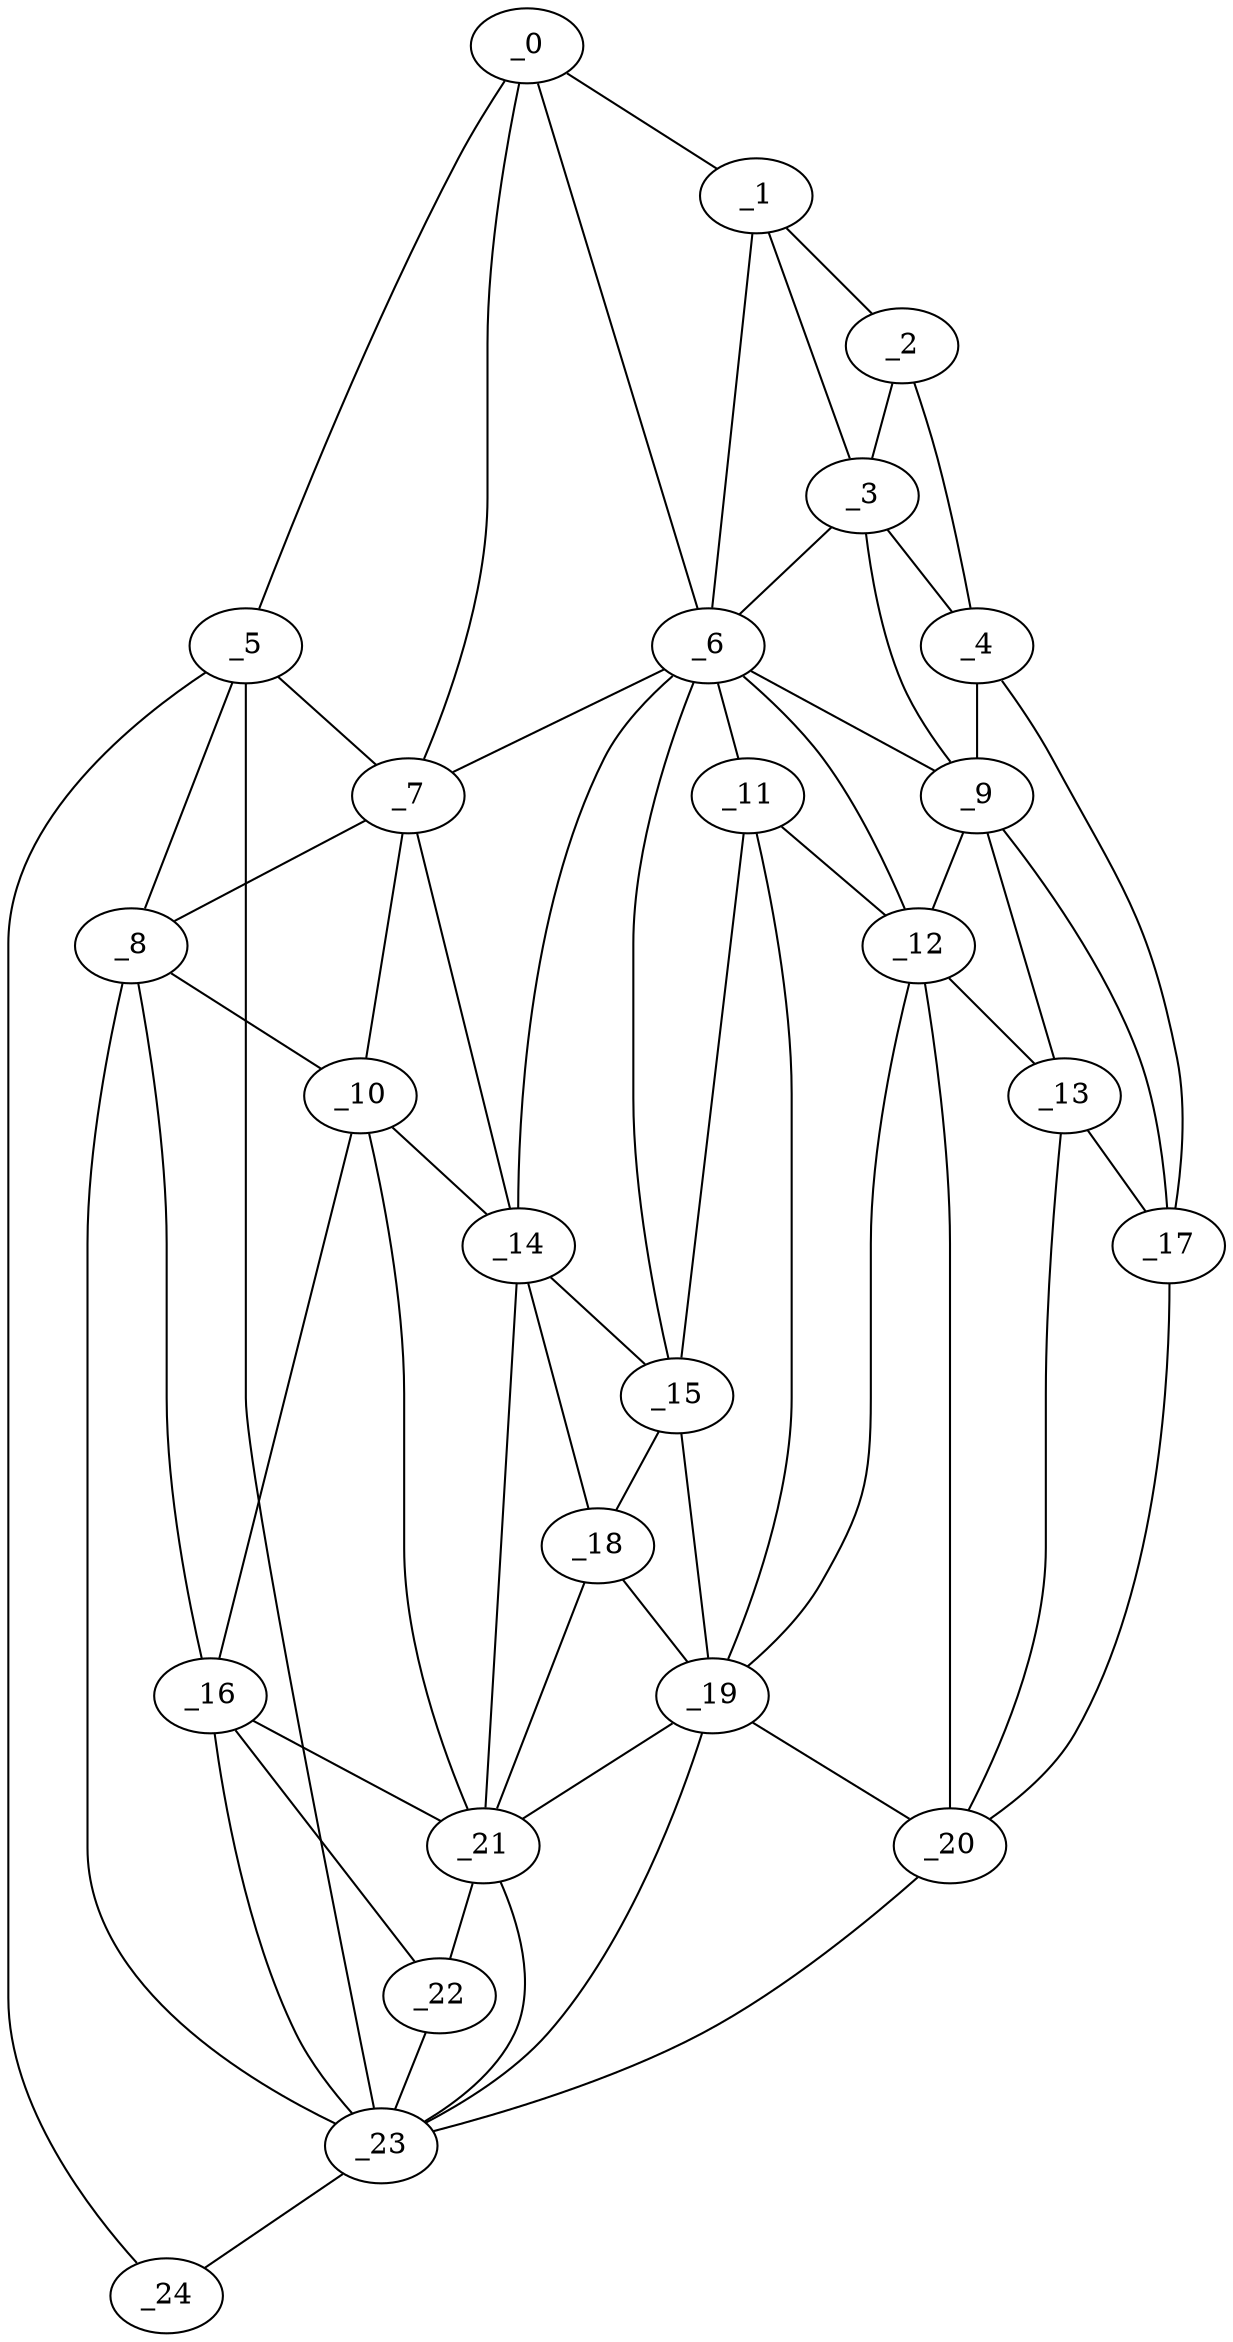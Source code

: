 graph "obj90__135.gxl" {
	_0	 [x=38,
		y=45];
	_1	 [x=38,
		y=115];
	_0 -- _1	 [valence=1];
	_5	 [x=53,
		y=15];
	_0 -- _5	 [valence=1];
	_6	 [x=57,
		y=97];
	_0 -- _6	 [valence=2];
	_7	 [x=60,
		y=53];
	_0 -- _7	 [valence=2];
	_2	 [x=38,
		y=123];
	_1 -- _2	 [valence=1];
	_3	 [x=48,
		y=120];
	_1 -- _3	 [valence=2];
	_1 -- _6	 [valence=2];
	_2 -- _3	 [valence=1];
	_4	 [x=48,
		y=124];
	_2 -- _4	 [valence=1];
	_3 -- _4	 [valence=2];
	_3 -- _6	 [valence=2];
	_9	 [x=68,
		y=116];
	_3 -- _9	 [valence=2];
	_4 -- _9	 [valence=2];
	_17	 [x=79,
		y=117];
	_4 -- _17	 [valence=1];
	_5 -- _7	 [valence=2];
	_8	 [x=68,
		y=51];
	_5 -- _8	 [valence=1];
	_23	 [x=91,
		y=37];
	_5 -- _23	 [valence=2];
	_24	 [x=92,
		y=5];
	_5 -- _24	 [valence=1];
	_6 -- _7	 [valence=2];
	_6 -- _9	 [valence=2];
	_11	 [x=74,
		y=95];
	_6 -- _11	 [valence=1];
	_12	 [x=76,
		y=108];
	_6 -- _12	 [valence=1];
	_14	 [x=78,
		y=79];
	_6 -- _14	 [valence=1];
	_15	 [x=78,
		y=87];
	_6 -- _15	 [valence=2];
	_7 -- _8	 [valence=1];
	_10	 [x=70,
		y=55];
	_7 -- _10	 [valence=1];
	_7 -- _14	 [valence=2];
	_8 -- _10	 [valence=2];
	_16	 [x=79,
		y=52];
	_8 -- _16	 [valence=1];
	_8 -- _23	 [valence=2];
	_9 -- _12	 [valence=2];
	_13	 [x=77,
		y=112];
	_9 -- _13	 [valence=2];
	_9 -- _17	 [valence=2];
	_10 -- _14	 [valence=2];
	_10 -- _16	 [valence=2];
	_21	 [x=89,
		y=62];
	_10 -- _21	 [valence=2];
	_11 -- _12	 [valence=2];
	_11 -- _15	 [valence=2];
	_19	 [x=88,
		y=104];
	_11 -- _19	 [valence=1];
	_12 -- _13	 [valence=2];
	_12 -- _19	 [valence=2];
	_20	 [x=88,
		y=112];
	_12 -- _20	 [valence=1];
	_13 -- _17	 [valence=2];
	_13 -- _20	 [valence=2];
	_14 -- _15	 [valence=1];
	_18	 [x=88,
		y=75];
	_14 -- _18	 [valence=2];
	_14 -- _21	 [valence=2];
	_15 -- _18	 [valence=2];
	_15 -- _19	 [valence=2];
	_16 -- _21	 [valence=2];
	_22	 [x=90,
		y=45];
	_16 -- _22	 [valence=2];
	_16 -- _23	 [valence=2];
	_17 -- _20	 [valence=1];
	_18 -- _19	 [valence=2];
	_18 -- _21	 [valence=2];
	_19 -- _20	 [valence=1];
	_19 -- _21	 [valence=1];
	_19 -- _23	 [valence=2];
	_20 -- _23	 [valence=1];
	_21 -- _22	 [valence=2];
	_21 -- _23	 [valence=2];
	_22 -- _23	 [valence=1];
	_23 -- _24	 [valence=1];
}
